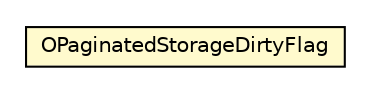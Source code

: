 #!/usr/local/bin/dot
#
# Class diagram 
# Generated by UMLGraph version R5_6-24-gf6e263 (http://www.umlgraph.org/)
#

digraph G {
	edge [fontname="Helvetica",fontsize=10,labelfontname="Helvetica",labelfontsize=10];
	node [fontname="Helvetica",fontsize=10,shape=plaintext];
	nodesep=0.25;
	ranksep=0.5;
	// com.orientechnologies.orient.core.storage.impl.local.paginated.OPaginatedStorageDirtyFlag
	c2754697 [label=<<table title="com.orientechnologies.orient.core.storage.impl.local.paginated.OPaginatedStorageDirtyFlag" border="0" cellborder="1" cellspacing="0" cellpadding="2" port="p" bgcolor="lemonChiffon" href="./OPaginatedStorageDirtyFlag.html">
		<tr><td><table border="0" cellspacing="0" cellpadding="1">
<tr><td align="center" balign="center"> OPaginatedStorageDirtyFlag </td></tr>
		</table></td></tr>
		</table>>, URL="./OPaginatedStorageDirtyFlag.html", fontname="Helvetica", fontcolor="black", fontsize=10.0];
}

